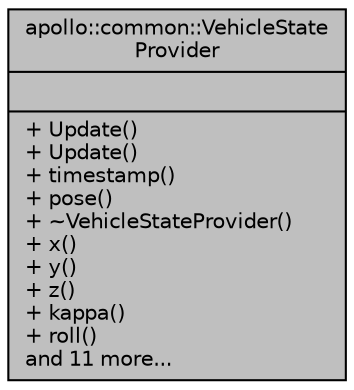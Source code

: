 digraph "apollo::common::VehicleStateProvider"
{
  edge [fontname="Helvetica",fontsize="10",labelfontname="Helvetica",labelfontsize="10"];
  node [fontname="Helvetica",fontsize="10",shape=record];
  Node1 [label="{apollo::common::VehicleState\lProvider\n||+ Update()\l+ Update()\l+ timestamp()\l+ pose()\l+ ~VehicleStateProvider()\l+ x()\l+ y()\l+ z()\l+ kappa()\l+ roll()\land 11 more...\l}",height=0.2,width=0.4,color="black", fillcolor="grey75", style="filled" fontcolor="black"];
}
